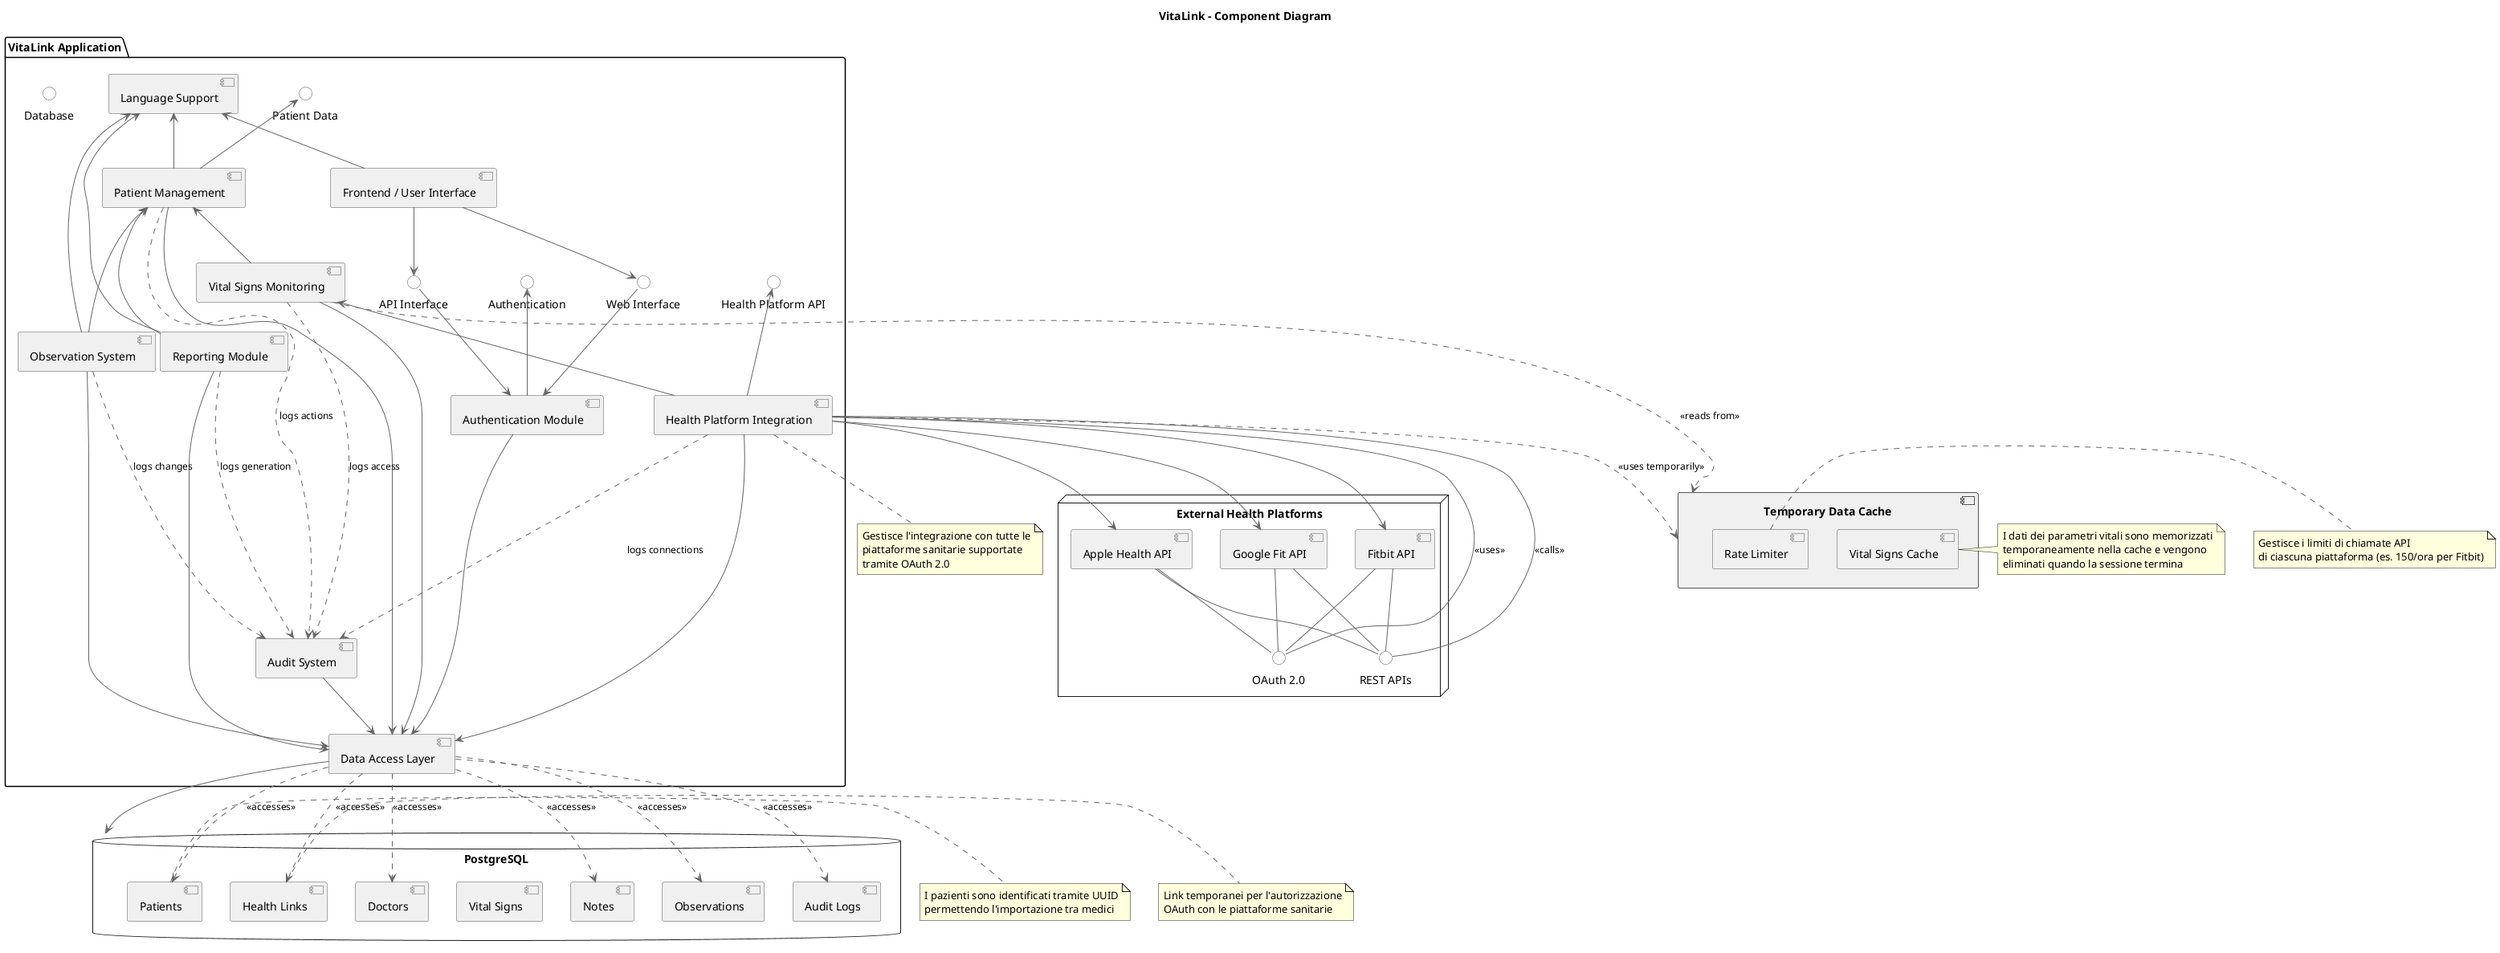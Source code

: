@startuml VitaLink - Component Diagram

' Stile e configurazione
skinparam componentStyle uml2
skinparam component {
    BackgroundColor #f0f0f0
    BorderColor #555555
}
skinparam interface {
    BackgroundColor White
    BorderColor #555555
}
skinparam arrow {
    Color #666666
    FontSize 12
}

title VitaLink - Component Diagram

' Componenti principali
package "VitaLink Application" {
    component [Frontend / User Interface] as UI
    component [Authentication Module] as Auth
    component [Patient Management] as PatientMgmt
    component [Health Platform Integration] as HealthInt
    component [Vital Signs Monitoring] as VitalMon
    component [Observation System] as Obs
    component [Audit System] as Audit
    component [Reporting Module] as Report
    component [Data Access Layer] as DAL
    component [Language Support] as Lang
    
    ' Interfacce
    interface "Web Interface" as WebUI
    interface "API Interface" as API
    interface "Authentication" as AuthInt
    interface "Patient Data" as PatientInt
    interface "Health Platform API" as HealthAPI
    interface "Database" as DB
    
    ' Relazioni tra componenti
    UI -down-> WebUI
    UI -down-> API
    WebUI -down-> Auth
    API -down-> Auth
    
    AuthInt <-down- Auth
    
    Auth -down-> DAL
    PatientMgmt -down-> DAL
    HealthInt -down-> DAL
    VitalMon -down-> DAL
    Obs -down-> DAL
    Audit -down-> DAL
    Report -down-> DAL
    
    PatientInt <-down- PatientMgmt
    PatientMgmt <-down- VitalMon
    PatientMgmt <-down- Obs
    PatientMgmt <-down- Report
    
    HealthAPI <-down- HealthInt
    VitalMon <-down- HealthInt
    
    PatientMgmt ...> Audit : "logs actions"
    HealthInt ...> Audit : "logs connections"
    VitalMon ...> Audit : "logs access"
    Obs ...> Audit : "logs changes"
    Report ...> Audit : "logs generation"
    
    Lang <-down- UI
    Lang <-down- PatientMgmt
    Lang <-down- Report
    Lang <-down- Obs
}

' Sistemi esterni
node "External Health Platforms" {
    component [Fitbit API] as FitbitAPI
    component [Google Fit API] as GoogleFitAPI
    component [Apple Health API] as AppleHealthAPI
    
    interface "OAuth 2.0" as OAuth
    interface "REST APIs" as RestAPI
    
    FitbitAPI -- OAuth
    FitbitAPI -- RestAPI
    GoogleFitAPI -- OAuth
    GoogleFitAPI -- RestAPI
    AppleHealthAPI -- OAuth
    AppleHealthAPI -- RestAPI
}

' Cache temporanea
component "Temporary Data Cache" as Cache {
    component [Vital Signs Cache] as VitalsCache
    component [Rate Limiter] as RateLimiter
}

' Database
database "PostgreSQL" as Database {
    component [Patients] as PatientDB
    component [Doctors] as DoctorDB
    component [Vital Signs] as VitalDB
    component [Notes] as NoteDB
    component [Observations] as ObsDB
    component [Audit Logs] as AuditDB
    component [Health Links] as LinkDB
}

' Connessioni esterne
HealthInt -- OAuth : << uses >>
HealthInt -- RestAPI : << calls >>
HealthInt --> FitbitAPI
HealthInt --> GoogleFitAPI
HealthInt --> AppleHealthAPI

' Connessione alla cache
HealthInt ..> Cache : << uses temporarily >>
VitalMon ..> Cache : << reads from >>

' Connessione al database
DAL --> Database
DAL ..> PatientDB : << accesses >>
DAL ..> DoctorDB : << accesses >>
DAL ..> ObsDB : << accesses >>
DAL ..> NoteDB : << accesses >>
DAL ..> AuditDB : << accesses >>
DAL ..> LinkDB : << accesses >>

' Note esplicative
note right of VitalsCache
  I dati dei parametri vitali sono memorizzati
  temporaneamente nella cache e vengono
  eliminati quando la sessione termina
end note

note right of RateLimiter
  Gestisce i limiti di chiamate API
  di ciascuna piattaforma (es. 150/ora per Fitbit)
end note

note right of PatientDB
  I pazienti sono identificati tramite UUID
  permettendo l'importazione tra medici
end note

note right of LinkDB
  Link temporanei per l'autorizzazione
  OAuth con le piattaforme sanitarie
end note

note bottom of HealthInt
  Gestisce l'integrazione con tutte le
  piattaforme sanitarie supportate
  tramite OAuth 2.0
end note

@enduml
